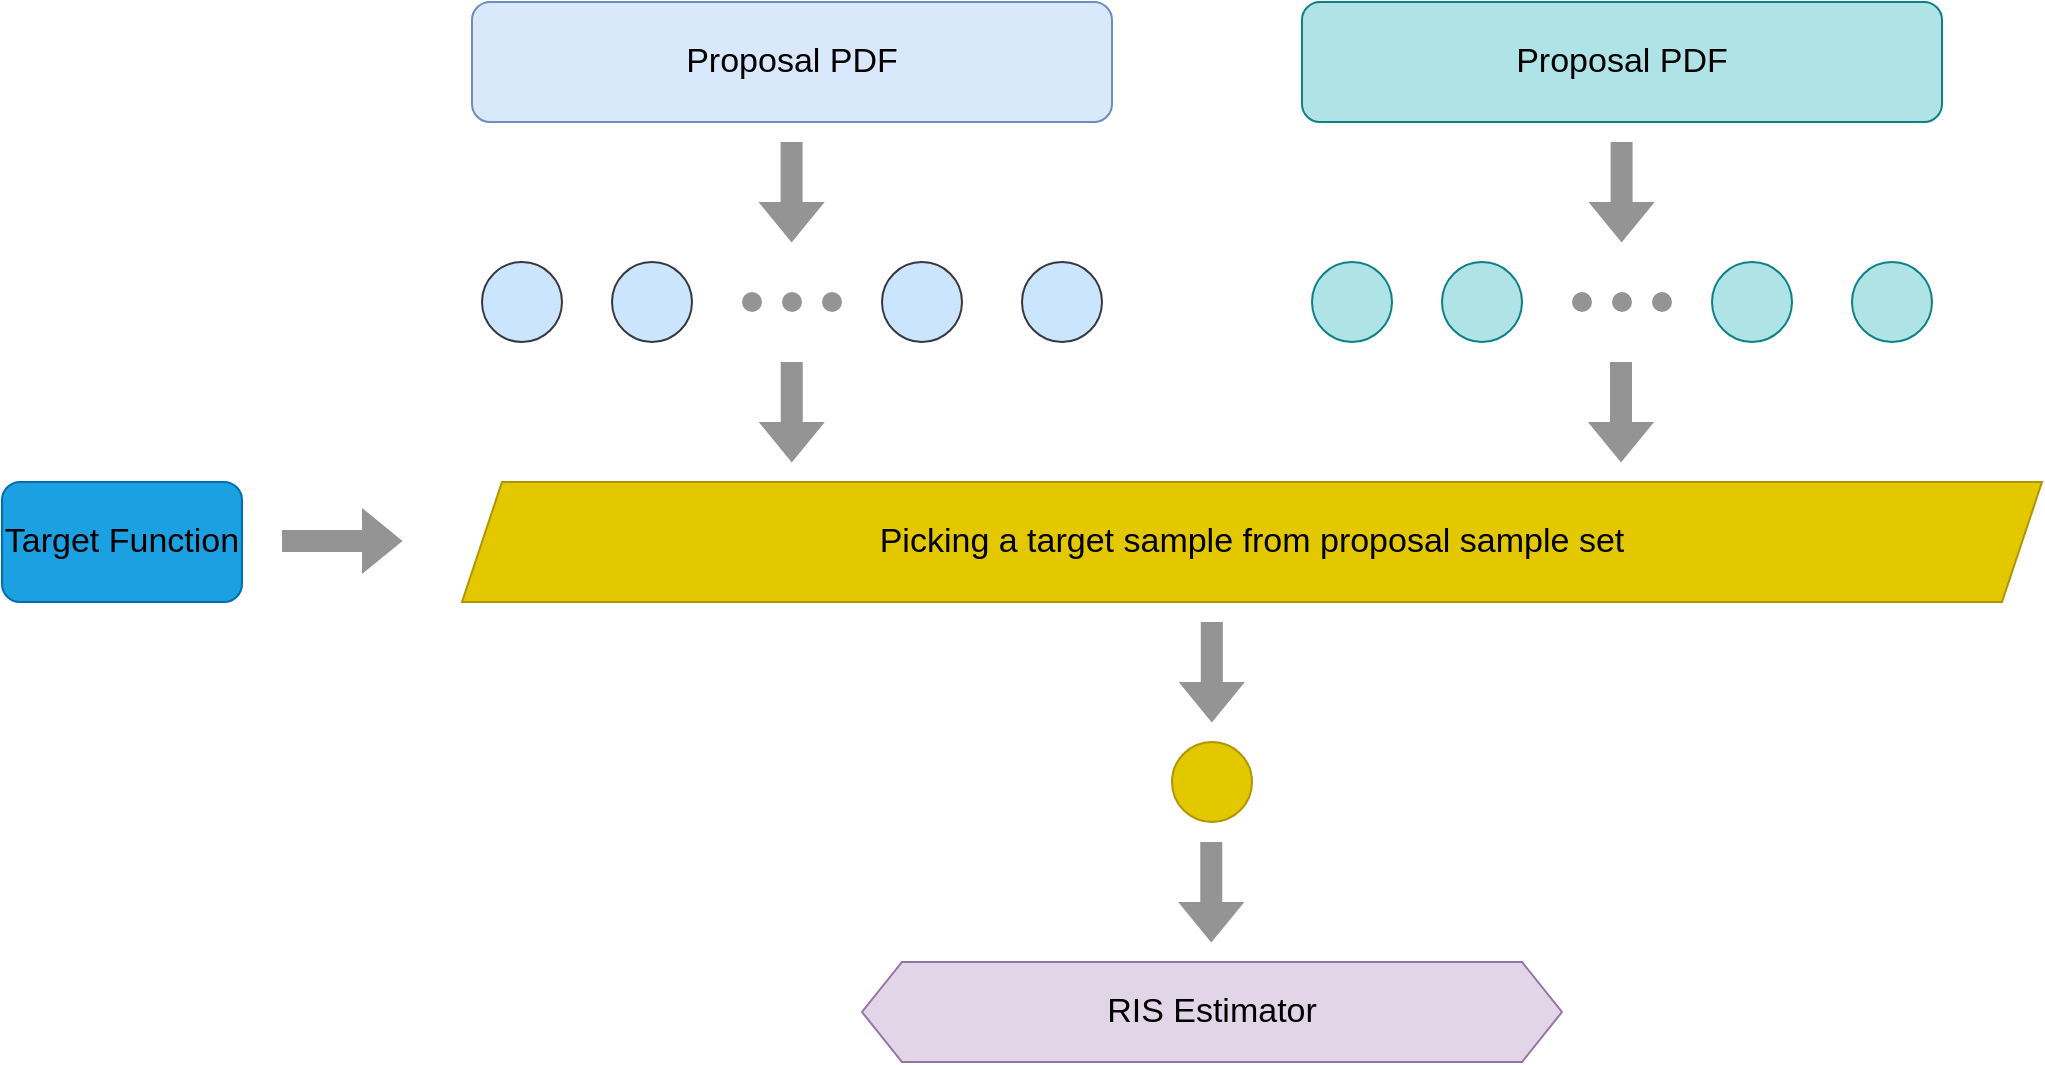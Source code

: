 <mxfile version="22.1.3" type="device">
  <diagram id="rXO1-PHmHEGK-uwkWSwN" name="Page-1">
    <mxGraphModel dx="1232" dy="1132" grid="1" gridSize="10" guides="1" tooltips="1" connect="1" arrows="1" fold="1" page="1" pageScale="1" pageWidth="850" pageHeight="1100" math="0" shadow="0">
      <root>
        <mxCell id="0" />
        <mxCell id="1" parent="0" />
        <mxCell id="51ZkBqOI2KHY6uZn7XRc-2" value="&lt;font style=&quot;font-size: 17px;&quot;&gt;Proposal PDF&lt;/font&gt;" style="rounded=1;whiteSpace=wrap;html=1;fillColor=#dae8fc;strokeColor=#6c8ebf;" parent="1" vertex="1">
          <mxGeometry x="355" y="60" width="320" height="60" as="geometry" />
        </mxCell>
        <mxCell id="51ZkBqOI2KHY6uZn7XRc-4" value="" style="ellipse;whiteSpace=wrap;html=1;fillColor=#cce5ff;strokeColor=#36393d;" parent="1" vertex="1">
          <mxGeometry x="360" y="190" width="40" height="40" as="geometry" />
        </mxCell>
        <mxCell id="51ZkBqOI2KHY6uZn7XRc-5" value="" style="shape=flexArrow;endArrow=classic;html=1;rounded=0;strokeColor=#949494;fillColor=#949494;" parent="1" edge="1">
          <mxGeometry width="50" height="50" relative="1" as="geometry">
            <mxPoint x="514.8" y="130" as="sourcePoint" />
            <mxPoint x="514.8" y="180" as="targetPoint" />
          </mxGeometry>
        </mxCell>
        <mxCell id="51ZkBqOI2KHY6uZn7XRc-6" value="" style="ellipse;whiteSpace=wrap;html=1;fillColor=#cce5ff;strokeColor=#36393d;" parent="1" vertex="1">
          <mxGeometry x="425" y="190" width="40" height="40" as="geometry" />
        </mxCell>
        <mxCell id="51ZkBqOI2KHY6uZn7XRc-7" value="" style="ellipse;whiteSpace=wrap;html=1;fillColor=#cce5ff;strokeColor=#36393d;" parent="1" vertex="1">
          <mxGeometry x="630" y="190" width="40" height="40" as="geometry" />
        </mxCell>
        <mxCell id="51ZkBqOI2KHY6uZn7XRc-8" value="" style="ellipse;whiteSpace=wrap;html=1;fillColor=#cce5ff;strokeColor=#36393d;" parent="1" vertex="1">
          <mxGeometry x="560" y="190" width="40" height="40" as="geometry" />
        </mxCell>
        <mxCell id="51ZkBqOI2KHY6uZn7XRc-10" value="&lt;font style=&quot;font-size: 17px;&quot; color=&quot;#000000&quot;&gt;Target Function&lt;/font&gt;" style="rounded=1;whiteSpace=wrap;html=1;fillColor=#1ba1e2;strokeColor=#006EAF;fontColor=#ffffff;" parent="1" vertex="1">
          <mxGeometry x="120" y="300" width="120" height="60" as="geometry" />
        </mxCell>
        <mxCell id="51ZkBqOI2KHY6uZn7XRc-13" value="&lt;span style=&quot;font-size: 17px;&quot;&gt;Picking a target sample from proposal sample set&lt;/span&gt;" style="shape=parallelogram;perimeter=parallelogramPerimeter;whiteSpace=wrap;html=1;fixedSize=1;fontColor=#000000;fillColor=#e3c800;strokeColor=#B09500;" parent="1" vertex="1">
          <mxGeometry x="350" y="300" width="790" height="60" as="geometry" />
        </mxCell>
        <mxCell id="51ZkBqOI2KHY6uZn7XRc-15" value="" style="shape=flexArrow;endArrow=classic;html=1;rounded=0;fontColor=#000000;strokeColor=#949494;fillColor=#949494;fillStyle=solid;gradientColor=none;" parent="1" edge="1">
          <mxGeometry width="50" height="50" relative="1" as="geometry">
            <mxPoint x="260" y="329.5" as="sourcePoint" />
            <mxPoint x="320" y="329.5" as="targetPoint" />
          </mxGeometry>
        </mxCell>
        <mxCell id="51ZkBqOI2KHY6uZn7XRc-16" value="" style="ellipse;whiteSpace=wrap;html=1;fillColor=#e3c800;strokeColor=#B09500;fontColor=#000000;" parent="1" vertex="1">
          <mxGeometry x="705" y="430" width="40" height="40" as="geometry" />
        </mxCell>
        <mxCell id="51ZkBqOI2KHY6uZn7XRc-23" value="&lt;font style=&quot;font-size: 17px;&quot;&gt;RIS Estimator&lt;/font&gt;" style="shape=hexagon;perimeter=hexagonPerimeter2;whiteSpace=wrap;html=1;fixedSize=1;fillColor=#e1d5e7;strokeColor=#9673a6;" parent="1" vertex="1">
          <mxGeometry x="550" y="540" width="350" height="50" as="geometry" />
        </mxCell>
        <mxCell id="51ZkBqOI2KHY6uZn7XRc-26" value="" style="ellipse;whiteSpace=wrap;html=1;fillColor=#949494;strokeColor=none;" parent="1" vertex="1">
          <mxGeometry x="490" y="205" width="10" height="10" as="geometry" />
        </mxCell>
        <mxCell id="51ZkBqOI2KHY6uZn7XRc-27" value="" style="ellipse;whiteSpace=wrap;html=1;fillColor=#949494;strokeColor=none;" parent="1" vertex="1">
          <mxGeometry x="510" y="205" width="10" height="10" as="geometry" />
        </mxCell>
        <mxCell id="51ZkBqOI2KHY6uZn7XRc-28" value="" style="ellipse;whiteSpace=wrap;html=1;fillColor=#949494;strokeColor=none;" parent="1" vertex="1">
          <mxGeometry x="530" y="205" width="10" height="10" as="geometry" />
        </mxCell>
        <mxCell id="51ZkBqOI2KHY6uZn7XRc-33" value="" style="shape=flexArrow;endArrow=classic;html=1;rounded=0;strokeColor=#949494;fillColor=#949494;" parent="1" edge="1">
          <mxGeometry width="50" height="50" relative="1" as="geometry">
            <mxPoint x="514.88" y="240" as="sourcePoint" />
            <mxPoint x="514.88" y="290" as="targetPoint" />
          </mxGeometry>
        </mxCell>
        <mxCell id="51ZkBqOI2KHY6uZn7XRc-34" value="" style="shape=flexArrow;endArrow=classic;html=1;rounded=0;strokeColor=#949494;fillColor=#949494;" parent="1" edge="1">
          <mxGeometry width="50" height="50" relative="1" as="geometry">
            <mxPoint x="724.9" y="370" as="sourcePoint" />
            <mxPoint x="724.9" y="420" as="targetPoint" />
          </mxGeometry>
        </mxCell>
        <mxCell id="51ZkBqOI2KHY6uZn7XRc-35" value="" style="shape=flexArrow;endArrow=classic;html=1;rounded=0;strokeColor=#949494;fillColor=#949494;" parent="1" edge="1">
          <mxGeometry width="50" height="50" relative="1" as="geometry">
            <mxPoint x="724.64" y="480.0" as="sourcePoint" />
            <mxPoint x="724.64" y="530.0" as="targetPoint" />
          </mxGeometry>
        </mxCell>
        <mxCell id="x3OkJlkdDwopcLgkQX7s-1" value="&lt;font style=&quot;font-size: 17px;&quot;&gt;Proposal PDF&lt;/font&gt;" style="rounded=1;whiteSpace=wrap;html=1;fillColor=#b0e3e6;strokeColor=#0e8088;" parent="1" vertex="1">
          <mxGeometry x="770" y="60" width="320" height="60" as="geometry" />
        </mxCell>
        <mxCell id="x3OkJlkdDwopcLgkQX7s-2" value="" style="ellipse;whiteSpace=wrap;html=1;fillColor=#b0e3e6;strokeColor=#0e8088;" parent="1" vertex="1">
          <mxGeometry x="775" y="190" width="40" height="40" as="geometry" />
        </mxCell>
        <mxCell id="x3OkJlkdDwopcLgkQX7s-3" value="" style="shape=flexArrow;endArrow=classic;html=1;rounded=0;strokeColor=#949494;fillColor=#949494;" parent="1" edge="1">
          <mxGeometry width="50" height="50" relative="1" as="geometry">
            <mxPoint x="929.8" y="130" as="sourcePoint" />
            <mxPoint x="929.8" y="180" as="targetPoint" />
          </mxGeometry>
        </mxCell>
        <mxCell id="x3OkJlkdDwopcLgkQX7s-4" value="" style="ellipse;whiteSpace=wrap;html=1;fillColor=#b0e3e6;strokeColor=#0e8088;" parent="1" vertex="1">
          <mxGeometry x="840" y="190" width="40" height="40" as="geometry" />
        </mxCell>
        <mxCell id="x3OkJlkdDwopcLgkQX7s-5" value="" style="ellipse;whiteSpace=wrap;html=1;fillColor=#b0e3e6;strokeColor=#0e8088;" parent="1" vertex="1">
          <mxGeometry x="1045" y="190" width="40" height="40" as="geometry" />
        </mxCell>
        <mxCell id="x3OkJlkdDwopcLgkQX7s-6" value="" style="ellipse;whiteSpace=wrap;html=1;fillColor=#b0e3e6;strokeColor=#0e8088;" parent="1" vertex="1">
          <mxGeometry x="975" y="190" width="40" height="40" as="geometry" />
        </mxCell>
        <mxCell id="x3OkJlkdDwopcLgkQX7s-7" value="" style="ellipse;whiteSpace=wrap;html=1;fillColor=#949494;strokeColor=none;" parent="1" vertex="1">
          <mxGeometry x="905" y="205" width="10" height="10" as="geometry" />
        </mxCell>
        <mxCell id="x3OkJlkdDwopcLgkQX7s-8" value="" style="ellipse;whiteSpace=wrap;html=1;fillColor=#949494;strokeColor=none;" parent="1" vertex="1">
          <mxGeometry x="925" y="205" width="10" height="10" as="geometry" />
        </mxCell>
        <mxCell id="x3OkJlkdDwopcLgkQX7s-9" value="" style="ellipse;whiteSpace=wrap;html=1;fillColor=#949494;strokeColor=none;" parent="1" vertex="1">
          <mxGeometry x="945" y="205" width="10" height="10" as="geometry" />
        </mxCell>
        <mxCell id="x3OkJlkdDwopcLgkQX7s-10" value="" style="shape=flexArrow;endArrow=classic;html=1;rounded=0;strokeColor=#949494;fillColor=#949494;" parent="1" edge="1">
          <mxGeometry width="50" height="50" relative="1" as="geometry">
            <mxPoint x="929.5" y="240" as="sourcePoint" />
            <mxPoint x="929.5" y="290" as="targetPoint" />
          </mxGeometry>
        </mxCell>
      </root>
    </mxGraphModel>
  </diagram>
</mxfile>
